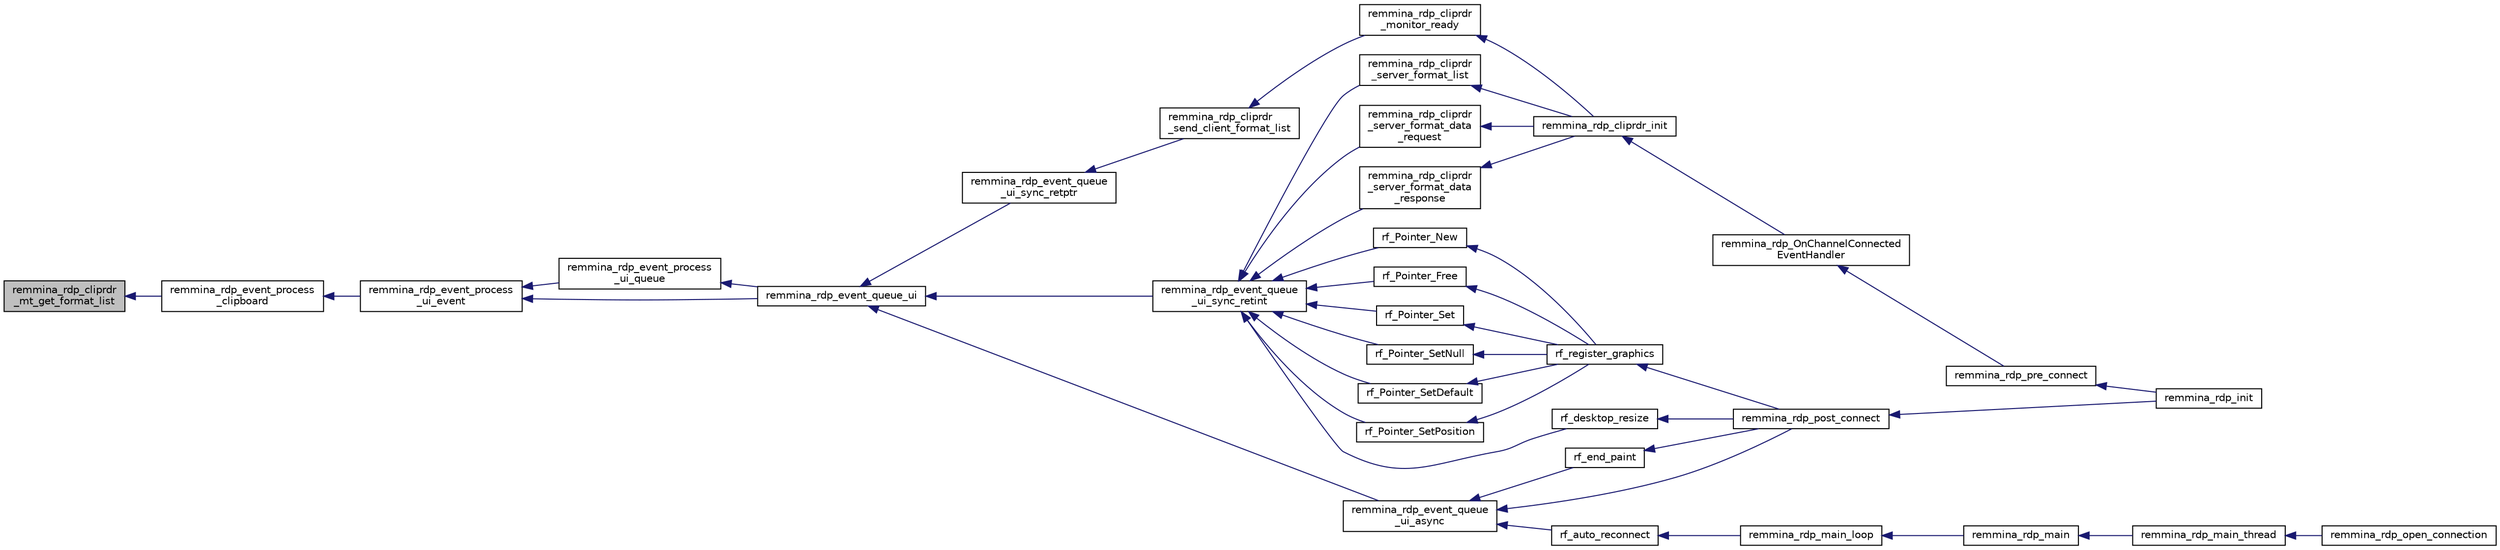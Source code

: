 digraph "remmina_rdp_cliprdr_mt_get_format_list"
{
  edge [fontname="Helvetica",fontsize="10",labelfontname="Helvetica",labelfontsize="10"];
  node [fontname="Helvetica",fontsize="10",shape=record];
  rankdir="LR";
  Node284 [label="remmina_rdp_cliprdr\l_mt_get_format_list",height=0.2,width=0.4,color="black", fillcolor="grey75", style="filled", fontcolor="black"];
  Node284 -> Node285 [dir="back",color="midnightblue",fontsize="10",style="solid",fontname="Helvetica"];
  Node285 [label="remmina_rdp_event_process\l_clipboard",height=0.2,width=0.4,color="black", fillcolor="white", style="filled",URL="$rdp__cliprdr_8h.html#ad4fad618198e7746ea1e4ebd01a9b173"];
  Node285 -> Node286 [dir="back",color="midnightblue",fontsize="10",style="solid",fontname="Helvetica"];
  Node286 [label="remmina_rdp_event_process\l_ui_event",height=0.2,width=0.4,color="black", fillcolor="white", style="filled",URL="$rdp__event_8c.html#a6929ce2effcc3cf2be6d5ec8b19d5466"];
  Node286 -> Node287 [dir="back",color="midnightblue",fontsize="10",style="solid",fontname="Helvetica"];
  Node287 [label="remmina_rdp_event_process\l_ui_queue",height=0.2,width=0.4,color="black", fillcolor="white", style="filled",URL="$rdp__event_8c.html#abfa1d5d0b0494818fb5e1a549c0acd23"];
  Node287 -> Node288 [dir="back",color="midnightblue",fontsize="10",style="solid",fontname="Helvetica"];
  Node288 [label="remmina_rdp_event_queue_ui",height=0.2,width=0.4,color="black", fillcolor="white", style="filled",URL="$rdp__event_8c.html#a2b91746b782b7782432bd1d23c6a9945"];
  Node288 -> Node289 [dir="back",color="midnightblue",fontsize="10",style="solid",fontname="Helvetica"];
  Node289 [label="remmina_rdp_event_queue\l_ui_async",height=0.2,width=0.4,color="black", fillcolor="white", style="filled",URL="$rdp__event_8h.html#ae445fd0a84c7c9414a177a69c86cf325"];
  Node289 -> Node290 [dir="back",color="midnightblue",fontsize="10",style="solid",fontname="Helvetica"];
  Node290 [label="rf_auto_reconnect",height=0.2,width=0.4,color="black", fillcolor="white", style="filled",URL="$rdp__plugin_8c.html#a6dc42bd40842f63939e962828c19cfc7"];
  Node290 -> Node291 [dir="back",color="midnightblue",fontsize="10",style="solid",fontname="Helvetica"];
  Node291 [label="remmina_rdp_main_loop",height=0.2,width=0.4,color="black", fillcolor="white", style="filled",URL="$rdp__plugin_8c.html#adb2d2f801618ad1e5ff14b4ebf2a9eb9"];
  Node291 -> Node292 [dir="back",color="midnightblue",fontsize="10",style="solid",fontname="Helvetica"];
  Node292 [label="remmina_rdp_main",height=0.2,width=0.4,color="black", fillcolor="white", style="filled",URL="$rdp__plugin_8c.html#a12e0199d082d510648cb27168486f4e0"];
  Node292 -> Node293 [dir="back",color="midnightblue",fontsize="10",style="solid",fontname="Helvetica"];
  Node293 [label="remmina_rdp_main_thread",height=0.2,width=0.4,color="black", fillcolor="white", style="filled",URL="$rdp__plugin_8c.html#a3b62e33da1cb6cfa69c44f565ad53c54"];
  Node293 -> Node294 [dir="back",color="midnightblue",fontsize="10",style="solid",fontname="Helvetica"];
  Node294 [label="remmina_rdp_open_connection",height=0.2,width=0.4,color="black", fillcolor="white", style="filled",URL="$rdp__plugin_8c.html#a5f88cb338f10185c43bfc7d711dddee5"];
  Node289 -> Node295 [dir="back",color="midnightblue",fontsize="10",style="solid",fontname="Helvetica"];
  Node295 [label="rf_end_paint",height=0.2,width=0.4,color="black", fillcolor="white", style="filled",URL="$rdp__plugin_8c.html#ab5b2b1181588e07e68c083c9539fa84f"];
  Node295 -> Node296 [dir="back",color="midnightblue",fontsize="10",style="solid",fontname="Helvetica"];
  Node296 [label="remmina_rdp_post_connect",height=0.2,width=0.4,color="black", fillcolor="white", style="filled",URL="$rdp__plugin_8c.html#ac8d1ec82167ad20b7634ed545d4badbc"];
  Node296 -> Node297 [dir="back",color="midnightblue",fontsize="10",style="solid",fontname="Helvetica"];
  Node297 [label="remmina_rdp_init",height=0.2,width=0.4,color="black", fillcolor="white", style="filled",URL="$rdp__plugin_8c.html#a6dd204e4f7a63fdcdfb6cd3066cbf309"];
  Node289 -> Node296 [dir="back",color="midnightblue",fontsize="10",style="solid",fontname="Helvetica"];
  Node288 -> Node298 [dir="back",color="midnightblue",fontsize="10",style="solid",fontname="Helvetica"];
  Node298 [label="remmina_rdp_event_queue\l_ui_sync_retint",height=0.2,width=0.4,color="black", fillcolor="white", style="filled",URL="$rdp__event_8h.html#ab5fe43c1b1b77c39f118d2581942eb81"];
  Node298 -> Node299 [dir="back",color="midnightblue",fontsize="10",style="solid",fontname="Helvetica"];
  Node299 [label="remmina_rdp_cliprdr\l_server_format_list",height=0.2,width=0.4,color="black", fillcolor="white", style="filled",URL="$rdp__cliprdr_8c.html#aad8017b7ae0935c5266e7777dae3c3d4"];
  Node299 -> Node300 [dir="back",color="midnightblue",fontsize="10",style="solid",fontname="Helvetica"];
  Node300 [label="remmina_rdp_cliprdr_init",height=0.2,width=0.4,color="black", fillcolor="white", style="filled",URL="$rdp__cliprdr_8h.html#a9425378cc9b2da11eb4b866c8069e4aa"];
  Node300 -> Node301 [dir="back",color="midnightblue",fontsize="10",style="solid",fontname="Helvetica"];
  Node301 [label="remmina_rdp_OnChannelConnected\lEventHandler",height=0.2,width=0.4,color="black", fillcolor="white", style="filled",URL="$rdp__channels_8h.html#a759a6601ddb16301f0f6c39a6e88425a"];
  Node301 -> Node302 [dir="back",color="midnightblue",fontsize="10",style="solid",fontname="Helvetica"];
  Node302 [label="remmina_rdp_pre_connect",height=0.2,width=0.4,color="black", fillcolor="white", style="filled",URL="$rdp__plugin_8c.html#a0bc4113554537fd1a9e4c8bb9201e789"];
  Node302 -> Node297 [dir="back",color="midnightblue",fontsize="10",style="solid",fontname="Helvetica"];
  Node298 -> Node303 [dir="back",color="midnightblue",fontsize="10",style="solid",fontname="Helvetica"];
  Node303 [label="remmina_rdp_cliprdr\l_server_format_data\l_request",height=0.2,width=0.4,color="black", fillcolor="white", style="filled",URL="$rdp__cliprdr_8c.html#a3a346af4c3c92ec71797838ecc69bdae"];
  Node303 -> Node300 [dir="back",color="midnightblue",fontsize="10",style="solid",fontname="Helvetica"];
  Node298 -> Node304 [dir="back",color="midnightblue",fontsize="10",style="solid",fontname="Helvetica"];
  Node304 [label="remmina_rdp_cliprdr\l_server_format_data\l_response",height=0.2,width=0.4,color="black", fillcolor="white", style="filled",URL="$rdp__cliprdr_8c.html#a010f06478881fa1942237c48a4605a23"];
  Node304 -> Node300 [dir="back",color="midnightblue",fontsize="10",style="solid",fontname="Helvetica"];
  Node298 -> Node305 [dir="back",color="midnightblue",fontsize="10",style="solid",fontname="Helvetica"];
  Node305 [label="rf_Pointer_New",height=0.2,width=0.4,color="black", fillcolor="white", style="filled",URL="$rdp__graphics_8c.html#a9fb6fb540ec75254cb763ae974fb5129"];
  Node305 -> Node306 [dir="back",color="midnightblue",fontsize="10",style="solid",fontname="Helvetica"];
  Node306 [label="rf_register_graphics",height=0.2,width=0.4,color="black", fillcolor="white", style="filled",URL="$rdp__graphics_8h.html#a95732c40c35499f3440715b6526279b1"];
  Node306 -> Node296 [dir="back",color="midnightblue",fontsize="10",style="solid",fontname="Helvetica"];
  Node298 -> Node307 [dir="back",color="midnightblue",fontsize="10",style="solid",fontname="Helvetica"];
  Node307 [label="rf_Pointer_Free",height=0.2,width=0.4,color="black", fillcolor="white", style="filled",URL="$rdp__graphics_8c.html#afe709335471a30a29f9c97587d43088f"];
  Node307 -> Node306 [dir="back",color="midnightblue",fontsize="10",style="solid",fontname="Helvetica"];
  Node298 -> Node308 [dir="back",color="midnightblue",fontsize="10",style="solid",fontname="Helvetica"];
  Node308 [label="rf_Pointer_Set",height=0.2,width=0.4,color="black", fillcolor="white", style="filled",URL="$rdp__graphics_8c.html#aee54ac34465e6b70a5a7bbd799e9b747"];
  Node308 -> Node306 [dir="back",color="midnightblue",fontsize="10",style="solid",fontname="Helvetica"];
  Node298 -> Node309 [dir="back",color="midnightblue",fontsize="10",style="solid",fontname="Helvetica"];
  Node309 [label="rf_Pointer_SetNull",height=0.2,width=0.4,color="black", fillcolor="white", style="filled",URL="$rdp__graphics_8c.html#aeb108afe0c6da4dfa5a485137921437a"];
  Node309 -> Node306 [dir="back",color="midnightblue",fontsize="10",style="solid",fontname="Helvetica"];
  Node298 -> Node310 [dir="back",color="midnightblue",fontsize="10",style="solid",fontname="Helvetica"];
  Node310 [label="rf_Pointer_SetDefault",height=0.2,width=0.4,color="black", fillcolor="white", style="filled",URL="$rdp__graphics_8c.html#ac2abd9da136bc6f446c836a3d53ab8b6"];
  Node310 -> Node306 [dir="back",color="midnightblue",fontsize="10",style="solid",fontname="Helvetica"];
  Node298 -> Node311 [dir="back",color="midnightblue",fontsize="10",style="solid",fontname="Helvetica"];
  Node311 [label="rf_Pointer_SetPosition",height=0.2,width=0.4,color="black", fillcolor="white", style="filled",URL="$rdp__graphics_8c.html#a4c2407f4e8db3ae44123066c373b705c"];
  Node311 -> Node306 [dir="back",color="midnightblue",fontsize="10",style="solid",fontname="Helvetica"];
  Node298 -> Node312 [dir="back",color="midnightblue",fontsize="10",style="solid",fontname="Helvetica"];
  Node312 [label="rf_desktop_resize",height=0.2,width=0.4,color="black", fillcolor="white", style="filled",URL="$rdp__plugin_8c.html#a992a905d014d83a8de736ffbd85fe901"];
  Node312 -> Node296 [dir="back",color="midnightblue",fontsize="10",style="solid",fontname="Helvetica"];
  Node288 -> Node313 [dir="back",color="midnightblue",fontsize="10",style="solid",fontname="Helvetica"];
  Node313 [label="remmina_rdp_event_queue\l_ui_sync_retptr",height=0.2,width=0.4,color="black", fillcolor="white", style="filled",URL="$rdp__event_8h.html#adaaf3de8342309cc52668f318a473350"];
  Node313 -> Node314 [dir="back",color="midnightblue",fontsize="10",style="solid",fontname="Helvetica"];
  Node314 [label="remmina_rdp_cliprdr\l_send_client_format_list",height=0.2,width=0.4,color="black", fillcolor="white", style="filled",URL="$rdp__cliprdr_8c.html#a8afec91e9f54fc3a0ea8f25d8349bd8b"];
  Node314 -> Node315 [dir="back",color="midnightblue",fontsize="10",style="solid",fontname="Helvetica"];
  Node315 [label="remmina_rdp_cliprdr\l_monitor_ready",height=0.2,width=0.4,color="black", fillcolor="white", style="filled",URL="$rdp__cliprdr_8c.html#a5c9890f4354ef9a8dedcf3a371a2a16f"];
  Node315 -> Node300 [dir="back",color="midnightblue",fontsize="10",style="solid",fontname="Helvetica"];
  Node286 -> Node288 [dir="back",color="midnightblue",fontsize="10",style="solid",fontname="Helvetica"];
}
